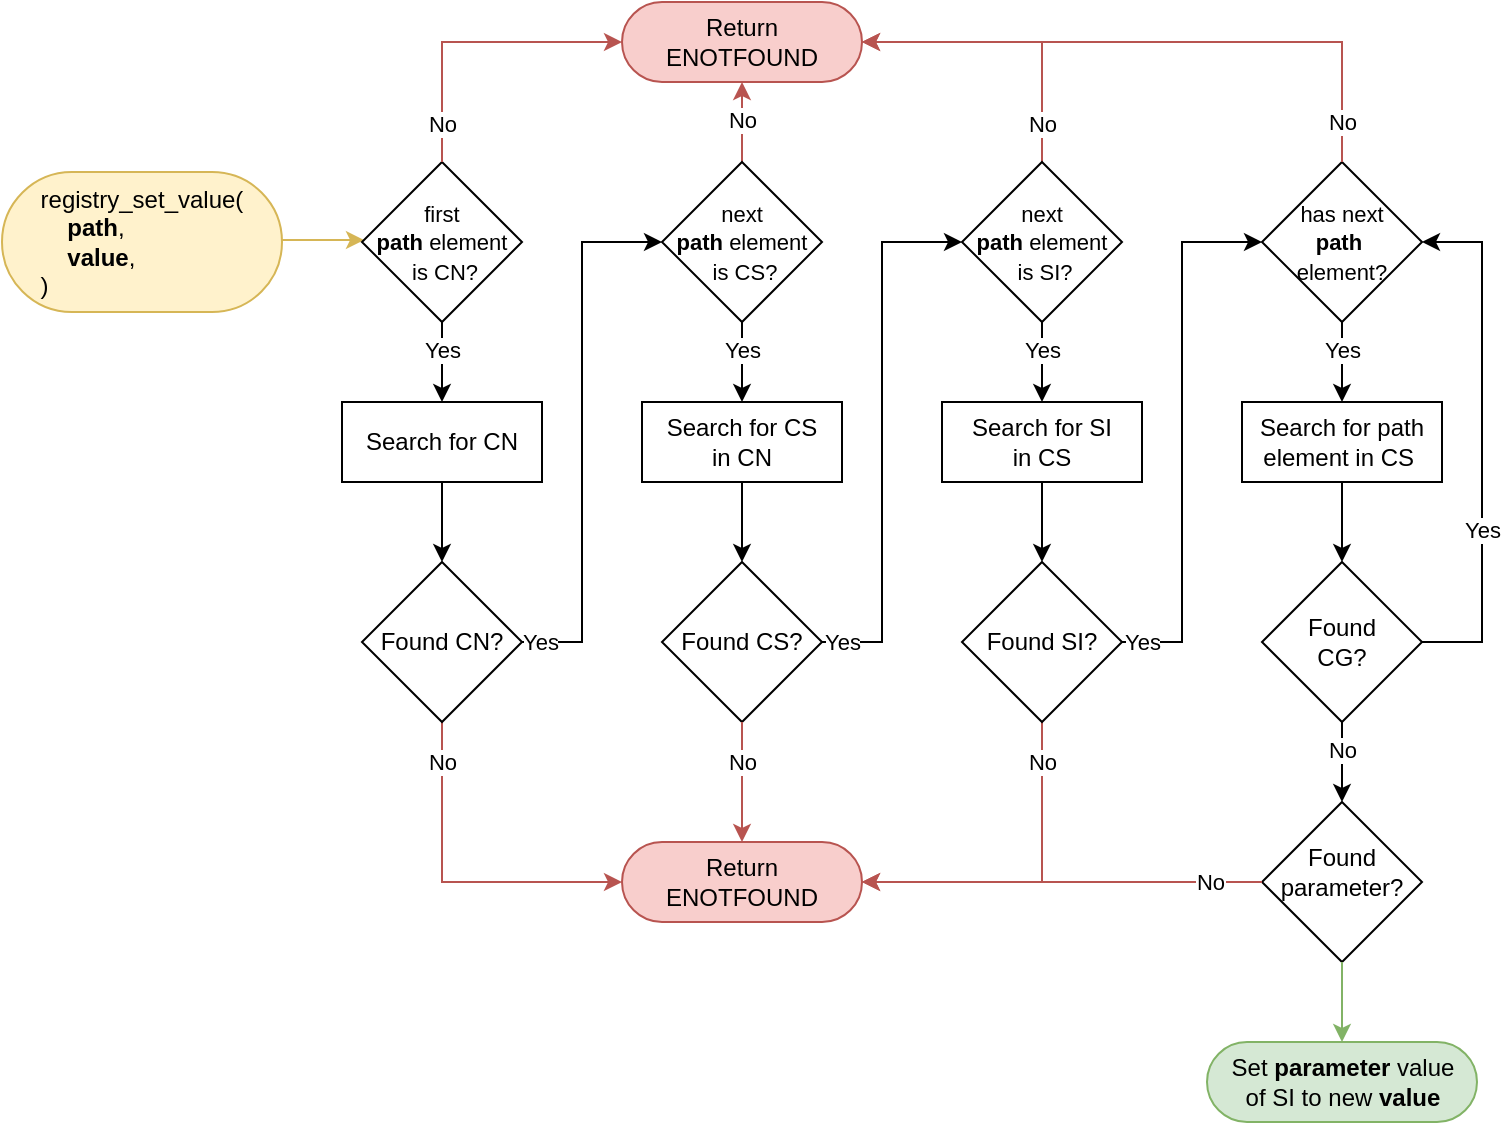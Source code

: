 <mxfile>
    <diagram id="fjN8D4Odn0497USpxgly" name="Page-1">
        <mxGraphModel dx="2247" dy="779" grid="1" gridSize="10" guides="1" tooltips="1" connect="1" arrows="1" fold="1" page="1" pageScale="1" pageWidth="1169" pageHeight="827" background="#FFFFFF" math="0" shadow="0">
            <root>
                <mxCell id="0"/>
                <mxCell id="1" parent="0"/>
                <mxCell id="234" style="edgeStyle=elbowEdgeStyle;rounded=0;html=1;fillColor=#fff2cc;strokeColor=#d6b656;" parent="1" source="275" target="235" edge="1">
                    <mxGeometry relative="1" as="geometry">
                        <mxPoint x="-1000" y="159" as="sourcePoint"/>
                        <mxPoint x="-1119" y="274" as="targetPoint"/>
                        <Array as="points">
                            <mxPoint x="-979" y="159"/>
                            <mxPoint x="-919" y="109"/>
                            <mxPoint x="-989" y="159"/>
                            <mxPoint x="-1079" y="229"/>
                        </Array>
                    </mxGeometry>
                </mxCell>
                <mxCell id="235" value="&lt;font style=&quot;font-size: 11px&quot;&gt;first&lt;br&gt;&lt;b&gt;path&amp;nbsp;&lt;/b&gt;element&lt;br&gt;&amp;nbsp;is CN?&lt;/font&gt;" style="rhombus;whiteSpace=wrap;html=1;" parent="1" vertex="1">
                    <mxGeometry x="-960" y="120" width="80" height="80" as="geometry"/>
                </mxCell>
                <mxCell id="236" value="Return&lt;br&gt;ENOTFOUND" style="rounded=1;whiteSpace=wrap;html=1;arcSize=50;fillColor=#f8cecc;strokeColor=#b85450;" parent="1" vertex="1">
                    <mxGeometry x="-830" y="40" width="120" height="40" as="geometry"/>
                </mxCell>
                <mxCell id="237" value="Yes" style="rounded=0;html=1;edgeStyle=elbowEdgeStyle;" parent="1" source="235" target="249" edge="1">
                    <mxGeometry x="-0.333" relative="1" as="geometry">
                        <mxPoint x="-909" y="89" as="targetPoint"/>
                        <mxPoint x="-909" y="129" as="sourcePoint"/>
                        <mxPoint as="offset"/>
                    </mxGeometry>
                </mxCell>
                <mxCell id="238" value="No" style="edgeStyle=elbowEdgeStyle;rounded=0;html=1;fillColor=#f8cecc;strokeColor=#b85450;exitX=0.5;exitY=0;exitDx=0;exitDy=0;" parent="1" source="235" target="236" edge="1">
                    <mxGeometry x="-0.748" relative="1" as="geometry">
                        <mxPoint x="-910" y="188.38" as="targetPoint"/>
                        <mxPoint x="-920" y="118.38" as="sourcePoint"/>
                        <Array as="points">
                            <mxPoint x="-920" y="60"/>
                            <mxPoint x="-920" y="59"/>
                            <mxPoint x="-930" y="59"/>
                            <mxPoint x="-919" y="110"/>
                            <mxPoint x="-919" y="90"/>
                            <mxPoint x="-919" y="59"/>
                            <mxPoint x="-914" y="80"/>
                            <mxPoint x="-920" y="59.38"/>
                            <mxPoint x="-920" y="49.38"/>
                            <mxPoint x="-890" y="49.38"/>
                            <mxPoint x="-920" y="58.38"/>
                        </Array>
                        <mxPoint as="offset"/>
                    </mxGeometry>
                </mxCell>
                <mxCell id="239" value="Yes" style="rounded=0;html=1;edgeStyle=elbowEdgeStyle;" parent="1" source="258" target="242" edge="1">
                    <mxGeometry x="-0.333" relative="1" as="geometry">
                        <mxPoint x="-659.0" y="159" as="targetPoint"/>
                        <mxPoint x="-769.143" y="198.357" as="sourcePoint"/>
                        <mxPoint as="offset"/>
                    </mxGeometry>
                </mxCell>
                <mxCell id="240" value="No" style="edgeStyle=elbowEdgeStyle;rounded=0;html=1;fillColor=#f8cecc;strokeColor=#b85450;" parent="1" source="258" target="236" edge="1">
                    <mxGeometry x="0.038" relative="1" as="geometry">
                        <mxPoint x="-680.0" y="58.88" as="targetPoint"/>
                        <mxPoint x="-769" y="118.5" as="sourcePoint"/>
                        <Array as="points">
                            <mxPoint x="-770" y="58.88"/>
                        </Array>
                        <mxPoint as="offset"/>
                    </mxGeometry>
                </mxCell>
                <mxCell id="241" value="No" style="edgeStyle=elbowEdgeStyle;rounded=0;html=1;fillColor=#f8cecc;strokeColor=#b85450;" parent="1" source="259" target="236" edge="1">
                    <mxGeometry x="-0.742" relative="1" as="geometry">
                        <mxPoint x="-529.88" y="78.88" as="targetPoint"/>
                        <mxPoint x="-619" y="118.5" as="sourcePoint"/>
                        <Array as="points">
                            <mxPoint x="-620" y="60"/>
                            <mxPoint x="-620" y="40"/>
                            <mxPoint x="-620" y="59"/>
                            <mxPoint x="-620" y="59"/>
                            <mxPoint x="-620" y="70"/>
                            <mxPoint x="-610" y="70"/>
                            <mxPoint x="-619" y="80"/>
                            <mxPoint x="-610" y="80"/>
                            <mxPoint x="-620" y="59.38"/>
                            <mxPoint x="-620" y="49.38"/>
                            <mxPoint x="-619.88" y="78.88"/>
                        </Array>
                        <mxPoint as="offset"/>
                    </mxGeometry>
                </mxCell>
                <mxCell id="242" value="Search for CS&lt;br&gt;in CN" style="rounded=0;whiteSpace=wrap;html=1;" parent="1" vertex="1">
                    <mxGeometry x="-820" y="240" width="100" height="40" as="geometry"/>
                </mxCell>
                <mxCell id="243" value="Found CS?" style="rhombus;whiteSpace=wrap;html=1;" parent="1" vertex="1">
                    <mxGeometry x="-810" y="320" width="80" height="80" as="geometry"/>
                </mxCell>
                <mxCell id="244" style="edgeStyle=elbowEdgeStyle;rounded=0;html=1;" parent="1" source="242" target="243" edge="1">
                    <mxGeometry relative="1" as="geometry">
                        <mxPoint x="-990" y="169" as="sourcePoint"/>
                        <mxPoint x="-949" y="169" as="targetPoint"/>
                        <Array as="points">
                            <mxPoint x="-770" y="310"/>
                            <mxPoint x="-740" y="320"/>
                            <mxPoint x="-909" y="119"/>
                            <mxPoint x="-979" y="169"/>
                            <mxPoint x="-1069" y="239"/>
                        </Array>
                    </mxGeometry>
                </mxCell>
                <mxCell id="245" value="Return&lt;br&gt;ENOTFOUND" style="rounded=1;whiteSpace=wrap;html=1;arcSize=50;fillColor=#f8cecc;strokeColor=#b85450;" parent="1" vertex="1">
                    <mxGeometry x="-830" y="460" width="120" height="40" as="geometry"/>
                </mxCell>
                <mxCell id="246" value="No" style="edgeStyle=elbowEdgeStyle;rounded=0;html=1;fillColor=#f8cecc;strokeColor=#b85450;" parent="1" source="252" target="245" edge="1">
                    <mxGeometry x="-0.765" relative="1" as="geometry">
                        <mxPoint x="-909.5" y="589" as="targetPoint"/>
                        <mxPoint x="-919.5" y="520.62" as="sourcePoint"/>
                        <Array as="points">
                            <mxPoint x="-920" y="400"/>
                            <mxPoint x="-910" y="400"/>
                            <mxPoint x="-919.5" y="460"/>
                            <mxPoint x="-919.5" y="450"/>
                            <mxPoint x="-889.5" y="450"/>
                            <mxPoint x="-919.5" y="459"/>
                        </Array>
                        <mxPoint as="offset"/>
                    </mxGeometry>
                </mxCell>
                <mxCell id="247" value="No" style="edgeStyle=elbowEdgeStyle;rounded=0;html=1;fillColor=#f8cecc;strokeColor=#b85450;" parent="1" source="243" target="245" edge="1">
                    <mxGeometry x="-0.333" relative="1" as="geometry">
                        <mxPoint x="-679.5" y="459.5" as="targetPoint"/>
                        <mxPoint x="-769" y="519" as="sourcePoint"/>
                        <Array as="points">
                            <mxPoint x="-769" y="400"/>
                            <mxPoint x="-760" y="410"/>
                            <mxPoint x="-769" y="430"/>
                            <mxPoint x="-810" y="519"/>
                        </Array>
                        <mxPoint as="offset"/>
                    </mxGeometry>
                </mxCell>
                <mxCell id="248" value="No" style="edgeStyle=elbowEdgeStyle;rounded=0;html=1;fillColor=#f8cecc;strokeColor=#b85450;" parent="1" source="254" target="245" edge="1">
                    <mxGeometry x="-0.765" relative="1" as="geometry">
                        <mxPoint x="-529.38" y="479.5" as="targetPoint"/>
                        <mxPoint x="-618.5" y="519.12" as="sourcePoint"/>
                        <Array as="points">
                            <mxPoint x="-620" y="410"/>
                            <mxPoint x="-610" y="410"/>
                            <mxPoint x="-619.5" y="460"/>
                            <mxPoint x="-619.5" y="450"/>
                            <mxPoint x="-619.38" y="479.5"/>
                        </Array>
                        <mxPoint as="offset"/>
                    </mxGeometry>
                </mxCell>
                <mxCell id="249" value="Search for CN" style="rounded=0;whiteSpace=wrap;html=1;" parent="1" vertex="1">
                    <mxGeometry x="-970" y="240" width="100" height="40" as="geometry"/>
                </mxCell>
                <mxCell id="250" value="Search for SI&lt;br&gt;in CS" style="rounded=0;whiteSpace=wrap;html=1;" parent="1" vertex="1">
                    <mxGeometry x="-670" y="240" width="100" height="40" as="geometry"/>
                </mxCell>
                <mxCell id="251" value="Yes" style="rounded=0;html=1;edgeStyle=elbowEdgeStyle;" parent="1" source="259" target="250" edge="1">
                    <mxGeometry x="-0.333" relative="1" as="geometry">
                        <mxPoint x="-759" y="250" as="targetPoint"/>
                        <mxPoint x="-618.857" y="198.357" as="sourcePoint"/>
                        <mxPoint as="offset"/>
                    </mxGeometry>
                </mxCell>
                <mxCell id="252" value="Found CN?" style="rhombus;whiteSpace=wrap;html=1;" parent="1" vertex="1">
                    <mxGeometry x="-960" y="320" width="80" height="80" as="geometry"/>
                </mxCell>
                <mxCell id="253" style="edgeStyle=elbowEdgeStyle;rounded=0;html=1;" parent="1" source="249" target="252" edge="1">
                    <mxGeometry relative="1" as="geometry">
                        <mxPoint x="-918.0" y="280" as="sourcePoint"/>
                        <mxPoint x="-1098" y="169" as="targetPoint"/>
                        <Array as="points">
                            <mxPoint x="-889" y="320"/>
                            <mxPoint x="-1058" y="119"/>
                            <mxPoint x="-1128" y="169"/>
                            <mxPoint x="-1218" y="239"/>
                        </Array>
                    </mxGeometry>
                </mxCell>
                <mxCell id="254" value="Found SI?" style="rhombus;whiteSpace=wrap;html=1;" parent="1" vertex="1">
                    <mxGeometry x="-660" y="320" width="80" height="80" as="geometry"/>
                </mxCell>
                <mxCell id="255" style="edgeStyle=elbowEdgeStyle;rounded=0;html=1;" parent="1" source="250" target="254" edge="1">
                    <mxGeometry relative="1" as="geometry">
                        <mxPoint x="-618.0" y="280" as="sourcePoint"/>
                        <mxPoint x="-798" y="169" as="targetPoint"/>
                        <Array as="points">
                            <mxPoint x="-620" y="300"/>
                            <mxPoint x="-600" y="300"/>
                            <mxPoint x="-619" y="300"/>
                            <mxPoint x="-589" y="320"/>
                            <mxPoint x="-758" y="119"/>
                            <mxPoint x="-828" y="169"/>
                            <mxPoint x="-918" y="239"/>
                        </Array>
                    </mxGeometry>
                </mxCell>
                <mxCell id="256" value="Yes" style="edgeStyle=elbowEdgeStyle;rounded=0;html=1;" parent="1" source="252" target="258" edge="1">
                    <mxGeometry x="-0.934" relative="1" as="geometry">
                        <mxPoint x="-909.0" y="290" as="sourcePoint"/>
                        <mxPoint x="-809" y="158.5" as="targetPoint"/>
                        <Array as="points">
                            <mxPoint x="-850" y="210"/>
                            <mxPoint x="-879" y="330"/>
                            <mxPoint x="-1048" y="129"/>
                            <mxPoint x="-1118" y="179"/>
                            <mxPoint x="-1208" y="249"/>
                        </Array>
                        <mxPoint as="offset"/>
                    </mxGeometry>
                </mxCell>
                <mxCell id="257" value="Yes" style="edgeStyle=elbowEdgeStyle;rounded=0;html=1;" parent="1" source="243" target="259" edge="1">
                    <mxGeometry x="-0.927" relative="1" as="geometry">
                        <mxPoint x="-710" y="370" as="sourcePoint"/>
                        <mxPoint x="-659" y="158.5" as="targetPoint"/>
                        <Array as="points">
                            <mxPoint x="-700" y="270"/>
                            <mxPoint x="-710" y="340"/>
                            <mxPoint x="-879" y="139"/>
                            <mxPoint x="-949" y="189"/>
                            <mxPoint x="-1039" y="259"/>
                        </Array>
                        <mxPoint as="offset"/>
                    </mxGeometry>
                </mxCell>
                <mxCell id="258" value="&lt;font style=&quot;font-size: 11px&quot;&gt;next&lt;br&gt;&lt;b&gt;path&amp;nbsp;&lt;/b&gt;element&lt;br&gt;&amp;nbsp;is CS?&lt;/font&gt;" style="rhombus;whiteSpace=wrap;html=1;" parent="1" vertex="1">
                    <mxGeometry x="-810" y="120" width="80" height="80" as="geometry"/>
                </mxCell>
                <mxCell id="259" value="&lt;font style=&quot;font-size: 11px&quot;&gt;next&lt;br&gt;&lt;b&gt;path&amp;nbsp;&lt;/b&gt;element&lt;br&gt;&amp;nbsp;is SI?&lt;/font&gt;" style="rhombus;whiteSpace=wrap;html=1;" parent="1" vertex="1">
                    <mxGeometry x="-660" y="120" width="80" height="80" as="geometry"/>
                </mxCell>
                <mxCell id="260" value="Search for path&lt;br&gt;element in CS&amp;nbsp;" style="rounded=0;whiteSpace=wrap;html=1;" parent="1" vertex="1">
                    <mxGeometry x="-520" y="240" width="100" height="40" as="geometry"/>
                </mxCell>
                <mxCell id="261" value="Yes" style="rounded=0;html=1;edgeStyle=elbowEdgeStyle;" parent="1" source="265" target="260" edge="1">
                    <mxGeometry x="-0.333" relative="1" as="geometry">
                        <mxPoint x="-609" y="250" as="targetPoint"/>
                        <mxPoint x="-468.857" y="198.357" as="sourcePoint"/>
                        <mxPoint as="offset"/>
                    </mxGeometry>
                </mxCell>
                <mxCell id="262" value="Found&lt;br&gt;CG?" style="rhombus;whiteSpace=wrap;html=1;" parent="1" vertex="1">
                    <mxGeometry x="-510" y="320" width="80" height="80" as="geometry"/>
                </mxCell>
                <mxCell id="263" style="edgeStyle=elbowEdgeStyle;rounded=0;html=1;" parent="1" source="260" target="262" edge="1">
                    <mxGeometry relative="1" as="geometry">
                        <mxPoint x="-468.0" y="280" as="sourcePoint"/>
                        <mxPoint x="-648" y="169" as="targetPoint"/>
                        <Array as="points">
                            <mxPoint x="-470" y="300"/>
                            <mxPoint x="-450" y="300"/>
                            <mxPoint x="-469" y="300"/>
                            <mxPoint x="-439" y="320"/>
                            <mxPoint x="-608" y="119"/>
                            <mxPoint x="-678" y="169"/>
                            <mxPoint x="-768" y="239"/>
                        </Array>
                    </mxGeometry>
                </mxCell>
                <mxCell id="264" value="Yes" style="edgeStyle=elbowEdgeStyle;rounded=0;html=1;" parent="1" target="265" edge="1">
                    <mxGeometry x="-0.927" relative="1" as="geometry">
                        <mxPoint x="-580" y="360" as="sourcePoint"/>
                        <mxPoint x="-509" y="158.5" as="targetPoint"/>
                        <Array as="points">
                            <mxPoint x="-550" y="270"/>
                            <mxPoint x="-560" y="340"/>
                            <mxPoint x="-729" y="139"/>
                            <mxPoint x="-799" y="189"/>
                            <mxPoint x="-889" y="259"/>
                        </Array>
                        <mxPoint as="offset"/>
                    </mxGeometry>
                </mxCell>
                <mxCell id="265" value="&lt;font style=&quot;font-size: 11px&quot;&gt;has next&lt;br&gt;&lt;b&gt;path&amp;nbsp;&lt;br&gt;&lt;/b&gt;element?&lt;br&gt;&lt;/font&gt;" style="rhombus;whiteSpace=wrap;html=1;" parent="1" vertex="1">
                    <mxGeometry x="-510" y="120" width="80" height="80" as="geometry"/>
                </mxCell>
                <mxCell id="266" value="No" style="edgeStyle=elbowEdgeStyle;rounded=0;html=1;fillColor=#f8cecc;strokeColor=#b85450;" parent="1" source="265" target="236" edge="1">
                    <mxGeometry x="-0.867" relative="1" as="geometry">
                        <mxPoint x="-620" y="60" as="targetPoint"/>
                        <mxPoint x="-610" y="130" as="sourcePoint"/>
                        <Array as="points">
                            <mxPoint x="-470" y="100"/>
                            <mxPoint x="-610" y="69"/>
                            <mxPoint x="-610" y="80"/>
                            <mxPoint x="-600" y="80"/>
                            <mxPoint x="-609" y="90"/>
                            <mxPoint x="-600" y="90"/>
                            <mxPoint x="-610" y="69.38"/>
                            <mxPoint x="-610" y="59.38"/>
                            <mxPoint x="-609.88" y="88.88"/>
                        </Array>
                        <mxPoint as="offset"/>
                    </mxGeometry>
                </mxCell>
                <mxCell id="267" value="Yes" style="rounded=0;html=1;edgeStyle=elbowEdgeStyle;" parent="1" source="262" target="265" edge="1">
                    <mxGeometry x="-0.333" relative="1" as="geometry">
                        <mxPoint x="-459.833" y="250" as="targetPoint"/>
                        <mxPoint x="-459.833" y="209.833" as="sourcePoint"/>
                        <mxPoint as="offset"/>
                        <Array as="points">
                            <mxPoint x="-400" y="260"/>
                        </Array>
                    </mxGeometry>
                </mxCell>
                <mxCell id="268" value="No" style="rounded=0;html=1;edgeStyle=elbowEdgeStyle;" parent="1" source="262" target="269" edge="1">
                    <mxGeometry x="-0.333" relative="1" as="geometry">
                        <mxPoint x="-380" y="490" as="targetPoint"/>
                        <mxPoint x="-420.0" y="370" as="sourcePoint"/>
                        <mxPoint as="offset"/>
                        <Array as="points">
                            <mxPoint x="-470" y="440"/>
                            <mxPoint x="-310" y="470"/>
                            <mxPoint x="-390" y="270"/>
                        </Array>
                    </mxGeometry>
                </mxCell>
                <mxCell id="269" value="&lt;br&gt;Found&lt;br&gt;parameter?" style="rhombus;whiteSpace=wrap;html=1;horizontal=1;verticalAlign=top;" parent="1" vertex="1">
                    <mxGeometry x="-510" y="440" width="80" height="80" as="geometry"/>
                </mxCell>
                <mxCell id="270" value="No" style="edgeStyle=elbowEdgeStyle;rounded=0;html=1;fillColor=#f8cecc;strokeColor=#b85450;" parent="1" source="269" target="245" edge="1">
                    <mxGeometry x="-0.742" relative="1" as="geometry">
                        <mxPoint x="-699.5" y="470" as="targetPoint"/>
                        <mxPoint x="-610" y="410" as="sourcePoint"/>
                        <Array as="points">
                            <mxPoint x="-610" y="480"/>
                            <mxPoint x="-780" y="540"/>
                            <mxPoint x="-570" y="480"/>
                            <mxPoint x="-610" y="420"/>
                            <mxPoint x="-600" y="420"/>
                            <mxPoint x="-609.5" y="470"/>
                            <mxPoint x="-609.5" y="460"/>
                            <mxPoint x="-609.38" y="489.5"/>
                        </Array>
                        <mxPoint as="offset"/>
                    </mxGeometry>
                </mxCell>
                <mxCell id="273" value="Set&amp;nbsp;&lt;b&gt;parameter&lt;/b&gt;&amp;nbsp;value&lt;br&gt;of SI to new&amp;nbsp;&lt;b&gt;value&lt;/b&gt;" style="rounded=1;whiteSpace=wrap;html=1;arcSize=50;fillColor=#d5e8d4;strokeColor=#82b366;" parent="1" vertex="1">
                    <mxGeometry x="-537.5" y="560" width="135" height="40" as="geometry"/>
                </mxCell>
                <mxCell id="274" value="" style="rounded=0;html=1;edgeStyle=elbowEdgeStyle;fillColor=#d5e8d4;strokeColor=#82b366;" parent="1" source="269" target="273" edge="1">
                    <mxGeometry x="-0.333" relative="1" as="geometry">
                        <mxPoint x="-380" y="410" as="targetPoint"/>
                        <mxPoint x="-470.0" y="520" as="sourcePoint"/>
                        <mxPoint as="offset"/>
                        <Array as="points">
                            <mxPoint x="-470" y="550"/>
                            <mxPoint x="-290" y="410"/>
                            <mxPoint x="-290" y="410"/>
                            <mxPoint x="-370" y="210"/>
                        </Array>
                    </mxGeometry>
                </mxCell>
                <mxCell id="275" value="&lt;div style=&quot;text-align: left&quot;&gt;registry_set_value(&lt;br&gt;&lt;b&gt;&amp;nbsp; &amp;nbsp; path&lt;/b&gt;,&lt;/div&gt;&lt;div style=&quot;text-align: left&quot;&gt;&amp;nbsp; &amp;nbsp;&amp;nbsp;&lt;b&gt;value&lt;/b&gt;,&lt;br&gt;)&lt;/div&gt;" style="rounded=1;whiteSpace=wrap;html=1;arcSize=50;fillColor=#fff2cc;strokeColor=#d6b656;" parent="1" vertex="1">
                    <mxGeometry x="-1140" y="125" width="140" height="70" as="geometry"/>
                </mxCell>
            </root>
        </mxGraphModel>
    </diagram>
</mxfile>